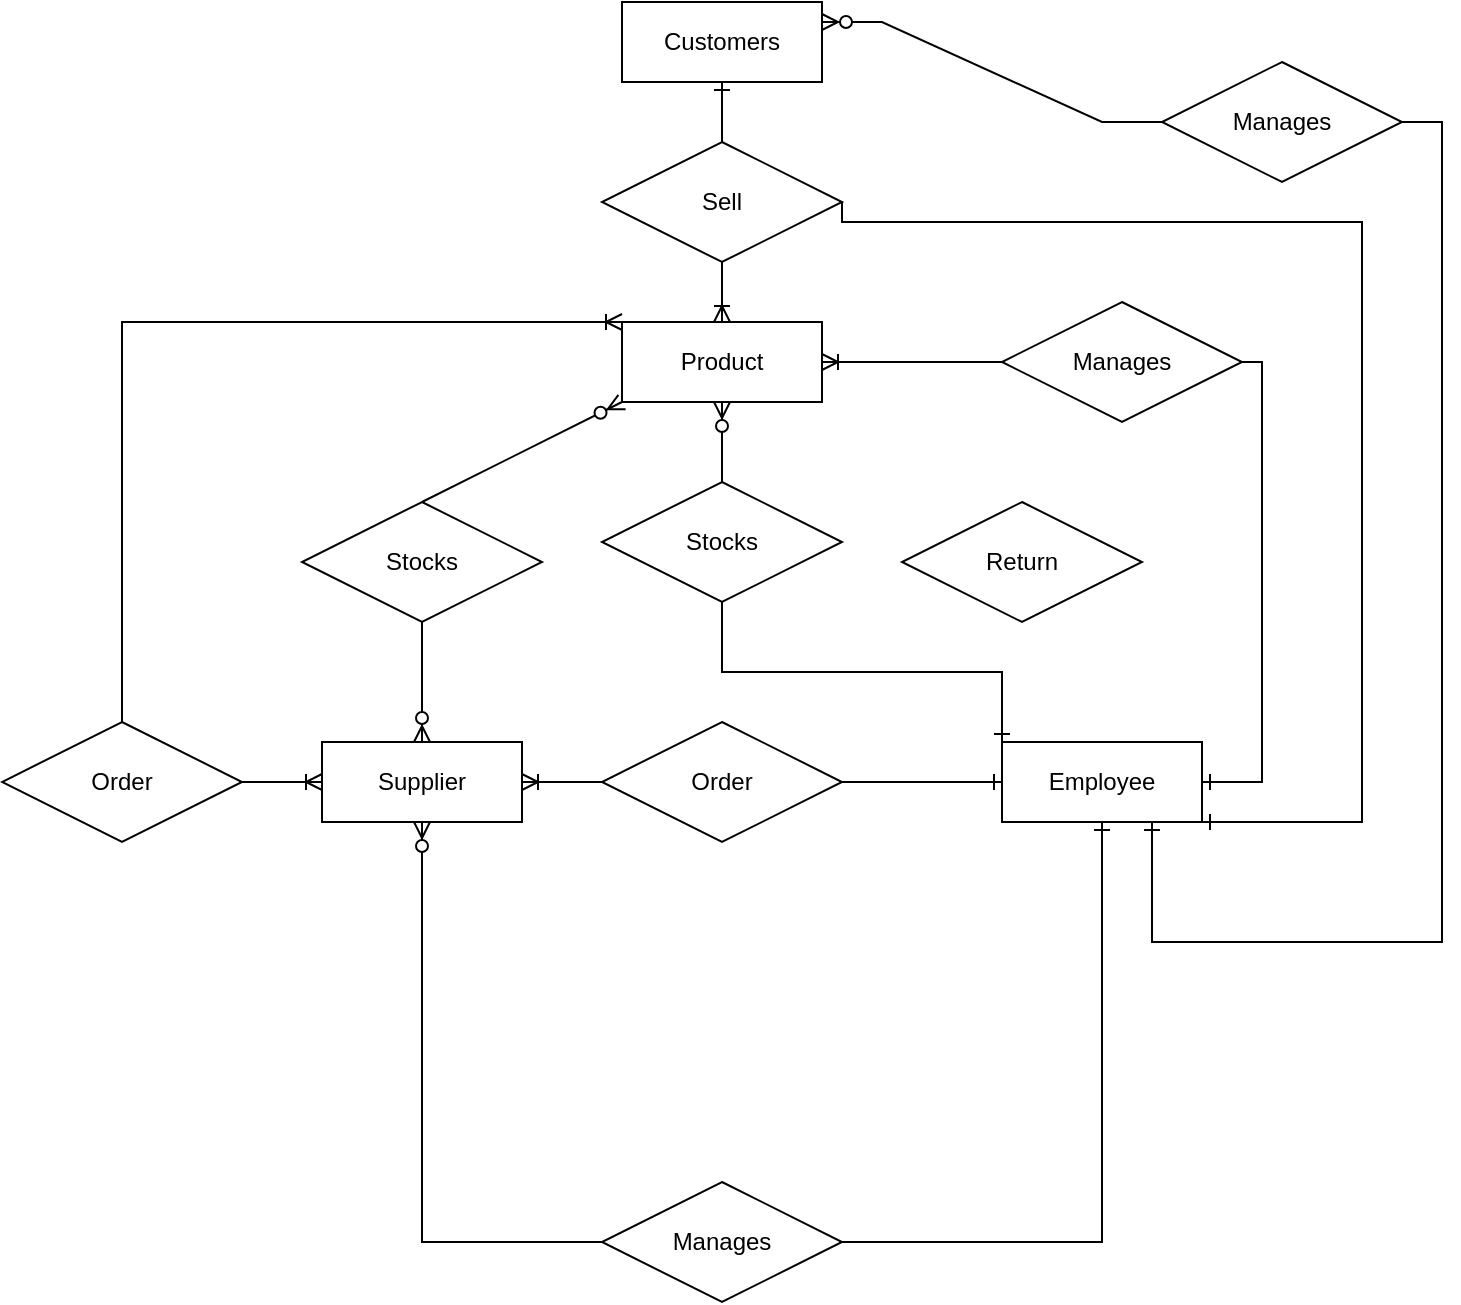 <mxfile version="24.1.0" type="github">
  <diagram name="Page-1" id="hxAQWMrMqt_qlRM1rXd5">
    <mxGraphModel dx="1968" dy="1569" grid="1" gridSize="10" guides="1" tooltips="1" connect="1" arrows="1" fold="1" page="1" pageScale="1" pageWidth="850" pageHeight="1100" math="0" shadow="0">
      <root>
        <mxCell id="0" />
        <mxCell id="1" parent="0" />
        <mxCell id="HxgLuuOQDK4KUpkk1pzF-1" value="Employee" style="whiteSpace=wrap;html=1;align=center;" vertex="1" parent="1">
          <mxGeometry x="320" y="310" width="100" height="40" as="geometry" />
        </mxCell>
        <mxCell id="HxgLuuOQDK4KUpkk1pzF-3" value="Customers" style="whiteSpace=wrap;html=1;align=center;" vertex="1" parent="1">
          <mxGeometry x="130" y="-60" width="100" height="40" as="geometry" />
        </mxCell>
        <mxCell id="HxgLuuOQDK4KUpkk1pzF-4" value="Product" style="whiteSpace=wrap;html=1;align=center;" vertex="1" parent="1">
          <mxGeometry x="130" y="100" width="100" height="40" as="geometry" />
        </mxCell>
        <mxCell id="HxgLuuOQDK4KUpkk1pzF-5" value="Supplier" style="whiteSpace=wrap;html=1;align=center;" vertex="1" parent="1">
          <mxGeometry x="-20" y="310" width="100" height="40" as="geometry" />
        </mxCell>
        <mxCell id="HxgLuuOQDK4KUpkk1pzF-8" value="Manages" style="shape=rhombus;perimeter=rhombusPerimeter;whiteSpace=wrap;html=1;align=center;" vertex="1" parent="1">
          <mxGeometry x="320" y="90" width="120" height="60" as="geometry" />
        </mxCell>
        <mxCell id="HxgLuuOQDK4KUpkk1pzF-9" value="" style="fontSize=12;html=1;endArrow=ERoneToMany;rounded=0;exitX=0;exitY=0.5;exitDx=0;exitDy=0;" edge="1" parent="1" source="HxgLuuOQDK4KUpkk1pzF-8">
          <mxGeometry width="100" height="100" relative="1" as="geometry">
            <mxPoint x="80" y="340" as="sourcePoint" />
            <mxPoint x="230" y="120" as="targetPoint" />
          </mxGeometry>
        </mxCell>
        <mxCell id="HxgLuuOQDK4KUpkk1pzF-10" value="" style="fontSize=12;html=1;endArrow=ERone;endFill=1;rounded=0;exitX=1;exitY=0.5;exitDx=0;exitDy=0;entryX=1;entryY=0.5;entryDx=0;entryDy=0;edgeStyle=orthogonalEdgeStyle;" edge="1" parent="1" source="HxgLuuOQDK4KUpkk1pzF-8" target="HxgLuuOQDK4KUpkk1pzF-1">
          <mxGeometry width="100" height="100" relative="1" as="geometry">
            <mxPoint x="380" y="380" as="sourcePoint" />
            <mxPoint x="480" y="280" as="targetPoint" />
          </mxGeometry>
        </mxCell>
        <mxCell id="HxgLuuOQDK4KUpkk1pzF-11" value="Order" style="shape=rhombus;perimeter=rhombusPerimeter;whiteSpace=wrap;html=1;align=center;" vertex="1" parent="1">
          <mxGeometry x="120" y="300" width="120" height="60" as="geometry" />
        </mxCell>
        <mxCell id="HxgLuuOQDK4KUpkk1pzF-12" value="" style="fontSize=12;html=1;endArrow=ERone;endFill=1;rounded=0;exitX=1;exitY=0.5;exitDx=0;exitDy=0;entryX=0;entryY=0.5;entryDx=0;entryDy=0;" edge="1" parent="1" source="HxgLuuOQDK4KUpkk1pzF-11" target="HxgLuuOQDK4KUpkk1pzF-1">
          <mxGeometry width="100" height="100" relative="1" as="geometry">
            <mxPoint x="320" y="420" as="sourcePoint" />
            <mxPoint x="420" y="320" as="targetPoint" />
          </mxGeometry>
        </mxCell>
        <mxCell id="HxgLuuOQDK4KUpkk1pzF-13" value="" style="fontSize=12;html=1;endArrow=ERoneToMany;rounded=0;exitX=0;exitY=0.5;exitDx=0;exitDy=0;entryX=1;entryY=0.5;entryDx=0;entryDy=0;" edge="1" parent="1" source="HxgLuuOQDK4KUpkk1pzF-11" target="HxgLuuOQDK4KUpkk1pzF-5">
          <mxGeometry width="100" height="100" relative="1" as="geometry">
            <mxPoint x="-40" y="370" as="sourcePoint" />
            <mxPoint x="140" y="280" as="targetPoint" />
          </mxGeometry>
        </mxCell>
        <mxCell id="HxgLuuOQDK4KUpkk1pzF-15" value="Manages" style="shape=rhombus;perimeter=rhombusPerimeter;whiteSpace=wrap;html=1;align=center;" vertex="1" parent="1">
          <mxGeometry x="120" y="530" width="120" height="60" as="geometry" />
        </mxCell>
        <mxCell id="HxgLuuOQDK4KUpkk1pzF-16" value="" style="fontSize=12;html=1;endArrow=ERone;endFill=1;rounded=0;entryX=0.5;entryY=1;entryDx=0;entryDy=0;exitX=1;exitY=0.5;exitDx=0;exitDy=0;edgeStyle=orthogonalEdgeStyle;" edge="1" parent="1" source="HxgLuuOQDK4KUpkk1pzF-15" target="HxgLuuOQDK4KUpkk1pzF-1">
          <mxGeometry width="100" height="100" relative="1" as="geometry">
            <mxPoint x="270" y="510" as="sourcePoint" />
            <mxPoint x="370" y="410" as="targetPoint" />
          </mxGeometry>
        </mxCell>
        <mxCell id="HxgLuuOQDK4KUpkk1pzF-17" value="" style="fontSize=12;html=1;endArrow=ERzeroToMany;endFill=1;rounded=0;entryX=0.5;entryY=1;entryDx=0;entryDy=0;exitX=0;exitY=0.5;exitDx=0;exitDy=0;edgeStyle=orthogonalEdgeStyle;" edge="1" parent="1" source="HxgLuuOQDK4KUpkk1pzF-15" target="HxgLuuOQDK4KUpkk1pzF-5">
          <mxGeometry width="100" height="100" relative="1" as="geometry">
            <mxPoint x="370" y="420" as="sourcePoint" />
            <mxPoint x="470" y="320" as="targetPoint" />
          </mxGeometry>
        </mxCell>
        <mxCell id="HxgLuuOQDK4KUpkk1pzF-19" value="Stocks" style="shape=rhombus;perimeter=rhombusPerimeter;whiteSpace=wrap;html=1;align=center;" vertex="1" parent="1">
          <mxGeometry x="-30" y="190" width="120" height="60" as="geometry" />
        </mxCell>
        <mxCell id="HxgLuuOQDK4KUpkk1pzF-20" value="" style="fontSize=12;html=1;endArrow=ERzeroToMany;endFill=1;rounded=0;exitX=0.5;exitY=1;exitDx=0;exitDy=0;entryX=0.5;entryY=0;entryDx=0;entryDy=0;" edge="1" parent="1" source="HxgLuuOQDK4KUpkk1pzF-19" target="HxgLuuOQDK4KUpkk1pzF-5">
          <mxGeometry width="100" height="100" relative="1" as="geometry">
            <mxPoint x="370" y="340" as="sourcePoint" />
            <mxPoint x="470" y="240" as="targetPoint" />
          </mxGeometry>
        </mxCell>
        <mxCell id="HxgLuuOQDK4KUpkk1pzF-21" value="" style="fontSize=12;html=1;endArrow=ERzeroToMany;endFill=1;rounded=0;exitX=0.5;exitY=0;exitDx=0;exitDy=0;entryX=0.5;entryY=1;entryDx=0;entryDy=0;" edge="1" parent="1" source="HxgLuuOQDK4KUpkk1pzF-35" target="HxgLuuOQDK4KUpkk1pzF-4">
          <mxGeometry width="100" height="100" relative="1" as="geometry">
            <mxPoint x="70" y="250" as="sourcePoint" />
            <mxPoint x="160" y="150" as="targetPoint" />
          </mxGeometry>
        </mxCell>
        <mxCell id="HxgLuuOQDK4KUpkk1pzF-22" value="" style="fontSize=12;html=1;endArrow=ERone;endFill=1;rounded=0;exitX=0.5;exitY=1;exitDx=0;exitDy=0;entryX=0;entryY=0;entryDx=0;entryDy=0;edgeStyle=orthogonalEdgeStyle;" edge="1" parent="1" source="HxgLuuOQDK4KUpkk1pzF-35" target="HxgLuuOQDK4KUpkk1pzF-1">
          <mxGeometry width="100" height="100" relative="1" as="geometry">
            <mxPoint x="260" y="180" as="sourcePoint" />
            <mxPoint x="240" y="290" as="targetPoint" />
          </mxGeometry>
        </mxCell>
        <mxCell id="HxgLuuOQDK4KUpkk1pzF-29" value="Sell" style="shape=rhombus;perimeter=rhombusPerimeter;whiteSpace=wrap;html=1;align=center;" vertex="1" parent="1">
          <mxGeometry x="120" y="10" width="120" height="60" as="geometry" />
        </mxCell>
        <mxCell id="HxgLuuOQDK4KUpkk1pzF-30" value="" style="fontSize=12;html=1;endArrow=ERoneToMany;rounded=0;exitX=0.5;exitY=1;exitDx=0;exitDy=0;entryX=0.5;entryY=0;entryDx=0;entryDy=0;" edge="1" parent="1" source="HxgLuuOQDK4KUpkk1pzF-29" target="HxgLuuOQDK4KUpkk1pzF-4">
          <mxGeometry width="100" height="100" relative="1" as="geometry">
            <mxPoint x="280" y="180" as="sourcePoint" />
            <mxPoint x="240" y="150" as="targetPoint" />
            <Array as="points" />
          </mxGeometry>
        </mxCell>
        <mxCell id="HxgLuuOQDK4KUpkk1pzF-31" value="" style="fontSize=12;html=1;endArrow=ERone;endFill=1;rounded=0;exitX=0.5;exitY=0;exitDx=0;exitDy=0;entryX=0.5;entryY=1;entryDx=0;entryDy=0;" edge="1" parent="1" source="HxgLuuOQDK4KUpkk1pzF-29" target="HxgLuuOQDK4KUpkk1pzF-3">
          <mxGeometry width="100" height="100" relative="1" as="geometry">
            <mxPoint x="400" y="180" as="sourcePoint" />
            <mxPoint x="500" y="80" as="targetPoint" />
          </mxGeometry>
        </mxCell>
        <mxCell id="HxgLuuOQDK4KUpkk1pzF-32" value="Order" style="shape=rhombus;perimeter=rhombusPerimeter;whiteSpace=wrap;html=1;align=center;" vertex="1" parent="1">
          <mxGeometry x="-180" y="300" width="120" height="60" as="geometry" />
        </mxCell>
        <mxCell id="HxgLuuOQDK4KUpkk1pzF-33" value="" style="fontSize=12;html=1;endArrow=ERoneToMany;rounded=0;exitX=0.5;exitY=0;exitDx=0;exitDy=0;entryX=0;entryY=0;entryDx=0;entryDy=0;" edge="1" parent="1" source="HxgLuuOQDK4KUpkk1pzF-32" target="HxgLuuOQDK4KUpkk1pzF-4">
          <mxGeometry width="100" height="100" relative="1" as="geometry">
            <mxPoint x="190" y="310" as="sourcePoint" />
            <mxPoint x="190" y="150" as="targetPoint" />
            <Array as="points">
              <mxPoint x="-120" y="100" />
            </Array>
          </mxGeometry>
        </mxCell>
        <mxCell id="HxgLuuOQDK4KUpkk1pzF-35" value="Stocks" style="shape=rhombus;perimeter=rhombusPerimeter;whiteSpace=wrap;html=1;align=center;" vertex="1" parent="1">
          <mxGeometry x="120" y="180" width="120" height="60" as="geometry" />
        </mxCell>
        <mxCell id="HxgLuuOQDK4KUpkk1pzF-36" value="" style="fontSize=12;html=1;endArrow=ERzeroToMany;endFill=1;rounded=0;exitX=0.5;exitY=0;exitDx=0;exitDy=0;entryX=0;entryY=1;entryDx=0;entryDy=0;" edge="1" parent="1" source="HxgLuuOQDK4KUpkk1pzF-19" target="HxgLuuOQDK4KUpkk1pzF-4">
          <mxGeometry width="100" height="100" relative="1" as="geometry">
            <mxPoint x="190" y="200" as="sourcePoint" />
            <mxPoint x="190" y="150" as="targetPoint" />
          </mxGeometry>
        </mxCell>
        <mxCell id="HxgLuuOQDK4KUpkk1pzF-37" value="" style="edgeStyle=entityRelationEdgeStyle;fontSize=12;html=1;endArrow=ERoneToMany;rounded=0;exitX=1;exitY=0.5;exitDx=0;exitDy=0;entryX=0;entryY=0.5;entryDx=0;entryDy=0;" edge="1" parent="1" source="HxgLuuOQDK4KUpkk1pzF-32" target="HxgLuuOQDK4KUpkk1pzF-5">
          <mxGeometry width="100" height="100" relative="1" as="geometry">
            <mxPoint x="370" y="270" as="sourcePoint" />
            <mxPoint x="470" y="170" as="targetPoint" />
          </mxGeometry>
        </mxCell>
        <mxCell id="HxgLuuOQDK4KUpkk1pzF-38" value="Manages" style="shape=rhombus;perimeter=rhombusPerimeter;whiteSpace=wrap;html=1;align=center;" vertex="1" parent="1">
          <mxGeometry x="400" y="-30" width="120" height="60" as="geometry" />
        </mxCell>
        <mxCell id="HxgLuuOQDK4KUpkk1pzF-40" value="" style="fontSize=12;html=1;endArrow=ERone;endFill=1;rounded=0;exitX=1;exitY=0.5;exitDx=0;exitDy=0;entryX=0.75;entryY=1;entryDx=0;entryDy=0;edgeStyle=orthogonalEdgeStyle;" edge="1" parent="1" source="HxgLuuOQDK4KUpkk1pzF-38" target="HxgLuuOQDK4KUpkk1pzF-1">
          <mxGeometry width="100" height="100" relative="1" as="geometry">
            <mxPoint x="450" y="130" as="sourcePoint" />
            <mxPoint x="430" y="340" as="targetPoint" />
            <Array as="points">
              <mxPoint x="540" />
              <mxPoint x="540" y="410" />
              <mxPoint x="395" y="410" />
            </Array>
          </mxGeometry>
        </mxCell>
        <mxCell id="HxgLuuOQDK4KUpkk1pzF-41" value="" style="edgeStyle=entityRelationEdgeStyle;fontSize=12;html=1;endArrow=ERzeroToMany;endFill=1;rounded=0;entryX=1;entryY=0.25;entryDx=0;entryDy=0;exitX=0;exitY=0.5;exitDx=0;exitDy=0;" edge="1" parent="1" source="HxgLuuOQDK4KUpkk1pzF-38" target="HxgLuuOQDK4KUpkk1pzF-3">
          <mxGeometry width="100" height="100" relative="1" as="geometry">
            <mxPoint x="370" y="180" as="sourcePoint" />
            <mxPoint x="470" y="80" as="targetPoint" />
          </mxGeometry>
        </mxCell>
        <mxCell id="HxgLuuOQDK4KUpkk1pzF-42" value="" style="fontSize=12;html=1;endArrow=ERone;endFill=1;rounded=0;exitX=1;exitY=0.5;exitDx=0;exitDy=0;entryX=1;entryY=1;entryDx=0;entryDy=0;edgeStyle=orthogonalEdgeStyle;" edge="1" parent="1" source="HxgLuuOQDK4KUpkk1pzF-29" target="HxgLuuOQDK4KUpkk1pzF-1">
          <mxGeometry width="100" height="100" relative="1" as="geometry">
            <mxPoint x="530" y="10" as="sourcePoint" />
            <mxPoint x="405" y="360" as="targetPoint" />
            <Array as="points">
              <mxPoint x="240" y="50" />
              <mxPoint x="500" y="50" />
              <mxPoint x="500" y="350" />
            </Array>
          </mxGeometry>
        </mxCell>
        <mxCell id="HxgLuuOQDK4KUpkk1pzF-43" value="Return" style="shape=rhombus;perimeter=rhombusPerimeter;whiteSpace=wrap;html=1;align=center;" vertex="1" parent="1">
          <mxGeometry x="270" y="190" width="120" height="60" as="geometry" />
        </mxCell>
      </root>
    </mxGraphModel>
  </diagram>
</mxfile>
